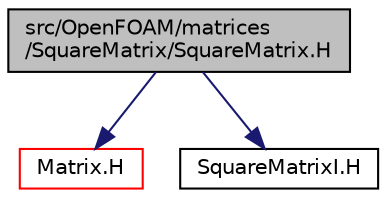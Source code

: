 digraph "src/OpenFOAM/matrices/SquareMatrix/SquareMatrix.H"
{
  bgcolor="transparent";
  edge [fontname="Helvetica",fontsize="10",labelfontname="Helvetica",labelfontsize="10"];
  node [fontname="Helvetica",fontsize="10",shape=record];
  Node1 [label="src/OpenFOAM/matrices\l/SquareMatrix/SquareMatrix.H",height=0.2,width=0.4,color="black", fillcolor="grey75", style="filled", fontcolor="black"];
  Node1 -> Node2 [color="midnightblue",fontsize="10",style="solid",fontname="Helvetica"];
  Node2 [label="Matrix.H",height=0.2,width=0.4,color="red",URL="$a08371.html"];
  Node1 -> Node3 [color="midnightblue",fontsize="10",style="solid",fontname="Helvetica"];
  Node3 [label="SquareMatrixI.H",height=0.2,width=0.4,color="black",URL="$a08389.html"];
}
